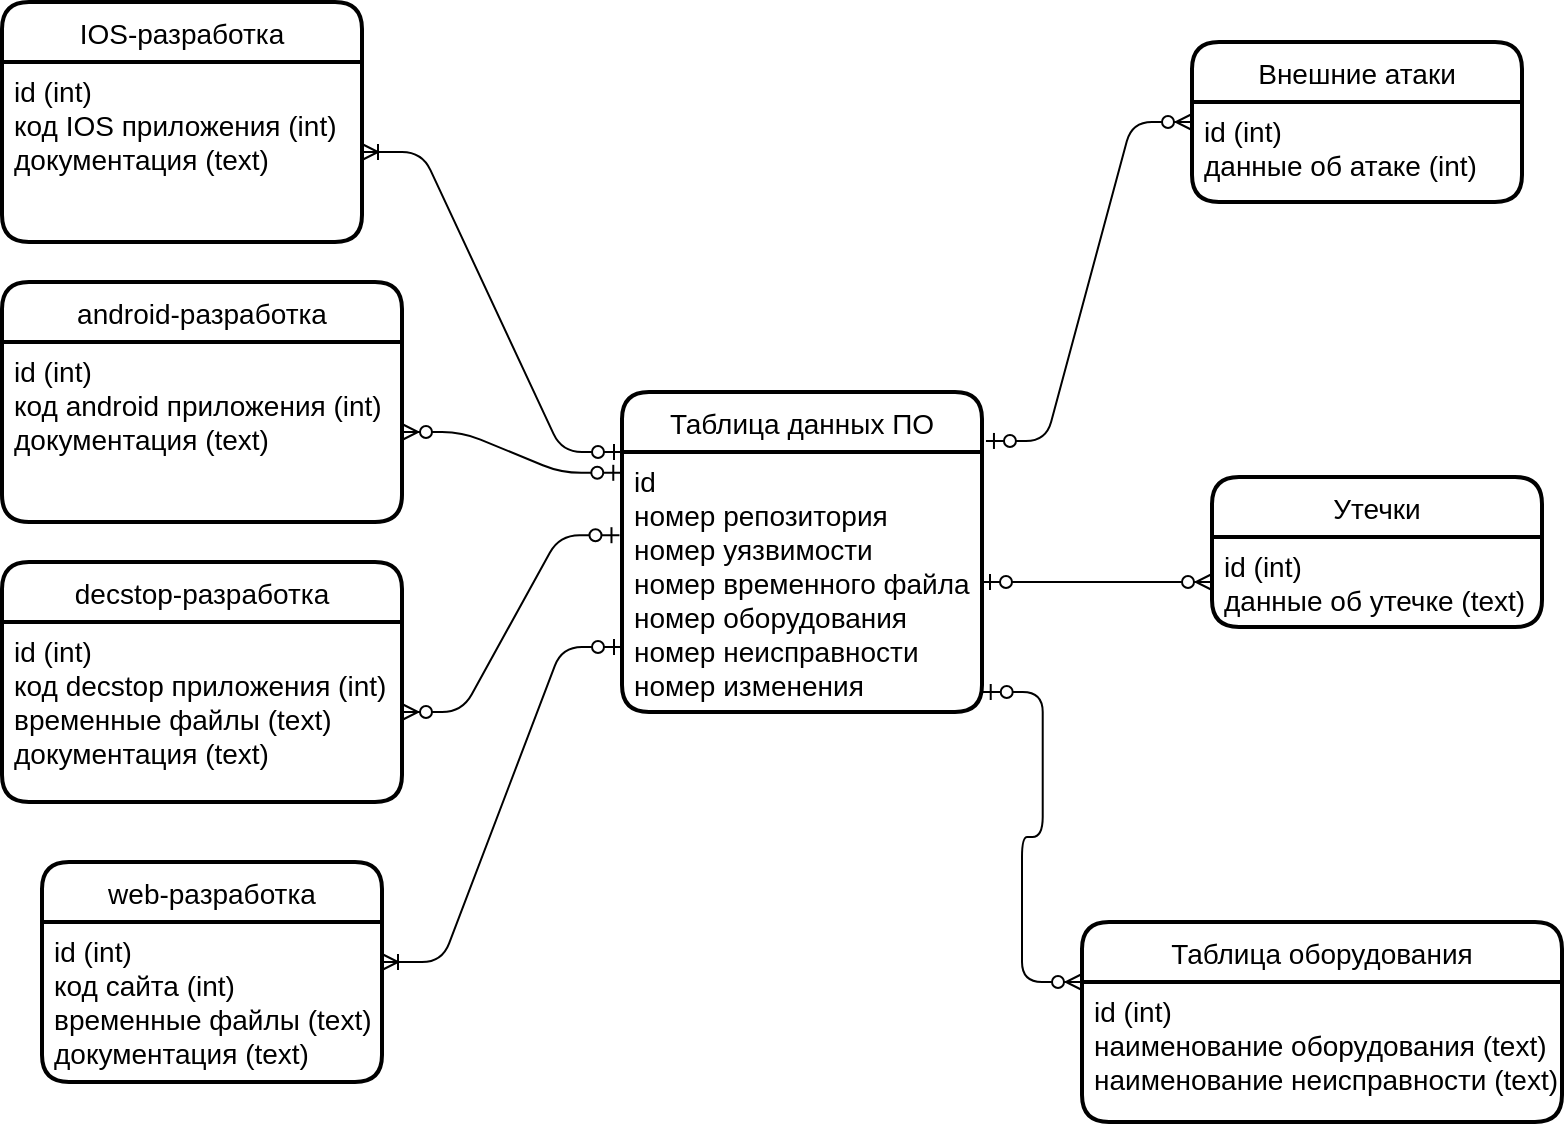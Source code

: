<mxfile version="14.7.2" type="github">
  <diagram id="C5RBs43oDa-KdzZeNtuy" name="Page-1">
    <mxGraphModel dx="898" dy="482" grid="1" gridSize="10" guides="1" tooltips="1" connect="1" arrows="1" fold="1" page="1" pageScale="1" pageWidth="827" pageHeight="1169" math="0" shadow="0">
      <root>
        <mxCell id="WIyWlLk6GJQsqaUBKTNV-0" />
        <mxCell id="WIyWlLk6GJQsqaUBKTNV-1" parent="WIyWlLk6GJQsqaUBKTNV-0" />
        <mxCell id="aeCKGbAHGKU6MJixBmlG-6" value="Таблица данных ПО" style="swimlane;childLayout=stackLayout;horizontal=1;startSize=30;horizontalStack=0;rounded=1;fontSize=14;fontStyle=0;strokeWidth=2;resizeParent=0;resizeLast=1;shadow=0;dashed=0;align=center;" parent="WIyWlLk6GJQsqaUBKTNV-1" vertex="1">
          <mxGeometry x="340" y="425" width="180" height="160" as="geometry" />
        </mxCell>
        <mxCell id="aeCKGbAHGKU6MJixBmlG-7" value="id&#xa;номер репозитория&#xa;номер уязвимости&#xa;номер временного файла&#xa;номер оборудования&#xa;номер неисправности&#xa;номер изменения" style="align=left;strokeColor=none;fillColor=none;spacingLeft=4;fontSize=14;verticalAlign=top;resizable=0;rotatable=0;part=1;" parent="aeCKGbAHGKU6MJixBmlG-6" vertex="1">
          <mxGeometry y="30" width="180" height="130" as="geometry" />
        </mxCell>
        <mxCell id="aeCKGbAHGKU6MJixBmlG-8" value="Внешние атаки" style="swimlane;childLayout=stackLayout;horizontal=1;startSize=30;horizontalStack=0;rounded=1;fontSize=14;fontStyle=0;strokeWidth=2;resizeParent=0;resizeLast=1;shadow=0;dashed=0;align=center;" parent="WIyWlLk6GJQsqaUBKTNV-1" vertex="1">
          <mxGeometry x="625" y="250" width="165" height="80" as="geometry" />
        </mxCell>
        <mxCell id="aeCKGbAHGKU6MJixBmlG-9" value="id (int)&#xa;данные об атаке (int)&#xa;" style="align=left;strokeColor=none;fillColor=none;spacingLeft=4;fontSize=14;verticalAlign=top;resizable=0;rotatable=0;part=1;" parent="aeCKGbAHGKU6MJixBmlG-8" vertex="1">
          <mxGeometry y="30" width="165" height="50" as="geometry" />
        </mxCell>
        <mxCell id="aeCKGbAHGKU6MJixBmlG-10" value="Утечки" style="swimlane;childLayout=stackLayout;horizontal=1;startSize=30;horizontalStack=0;rounded=1;fontSize=14;fontStyle=0;strokeWidth=2;resizeParent=0;resizeLast=1;shadow=0;dashed=0;align=center;" parent="WIyWlLk6GJQsqaUBKTNV-1" vertex="1">
          <mxGeometry x="635" y="467.5" width="165" height="75" as="geometry" />
        </mxCell>
        <mxCell id="aeCKGbAHGKU6MJixBmlG-11" value="id (int)&#xa;данные об утечке (text)" style="align=left;strokeColor=none;fillColor=none;spacingLeft=4;fontSize=14;verticalAlign=top;resizable=0;rotatable=0;part=1;" parent="aeCKGbAHGKU6MJixBmlG-10" vertex="1">
          <mxGeometry y="30" width="165" height="45" as="geometry" />
        </mxCell>
        <mxCell id="aeCKGbAHGKU6MJixBmlG-12" value="web-разработка" style="swimlane;childLayout=stackLayout;horizontal=1;startSize=30;horizontalStack=0;rounded=1;fontSize=14;fontStyle=0;strokeWidth=2;resizeParent=0;resizeLast=1;shadow=0;dashed=0;align=center;" parent="WIyWlLk6GJQsqaUBKTNV-1" vertex="1">
          <mxGeometry x="50" y="660" width="170" height="110" as="geometry" />
        </mxCell>
        <mxCell id="aeCKGbAHGKU6MJixBmlG-13" value="id (int)&#xa;код сайта (int)&#xa;временные файлы (text)&#xa;документация (text)" style="align=left;strokeColor=none;fillColor=none;spacingLeft=4;fontSize=14;verticalAlign=top;resizable=0;rotatable=0;part=1;fontStyle=0" parent="aeCKGbAHGKU6MJixBmlG-12" vertex="1">
          <mxGeometry y="30" width="170" height="80" as="geometry" />
        </mxCell>
        <mxCell id="aeCKGbAHGKU6MJixBmlG-14" value="Таблица оборудования" style="swimlane;childLayout=stackLayout;horizontal=1;startSize=30;horizontalStack=0;rounded=1;fontSize=14;fontStyle=0;strokeWidth=2;resizeParent=0;resizeLast=1;shadow=0;dashed=0;align=center;" parent="WIyWlLk6GJQsqaUBKTNV-1" vertex="1">
          <mxGeometry x="570" y="690" width="240" height="100" as="geometry" />
        </mxCell>
        <mxCell id="aeCKGbAHGKU6MJixBmlG-15" value="id (int)&#xa;наименование оборудования (text)&#xa;наименование неисправности (text)" style="align=left;strokeColor=none;fillColor=none;spacingLeft=4;fontSize=14;verticalAlign=top;resizable=0;rotatable=0;part=1;" parent="aeCKGbAHGKU6MJixBmlG-14" vertex="1">
          <mxGeometry y="30" width="240" height="70" as="geometry" />
        </mxCell>
        <mxCell id="aeCKGbAHGKU6MJixBmlG-21" value="" style="edgeStyle=entityRelationEdgeStyle;fontSize=12;html=1;endArrow=ERzeroToMany;startArrow=ERzeroToOne;exitX=1.002;exitY=0.923;exitDx=0;exitDy=0;exitPerimeter=0;entryX=0;entryY=0;entryDx=0;entryDy=0;" parent="WIyWlLk6GJQsqaUBKTNV-1" source="aeCKGbAHGKU6MJixBmlG-7" target="aeCKGbAHGKU6MJixBmlG-15" edge="1">
          <mxGeometry width="100" height="100" relative="1" as="geometry">
            <mxPoint x="400" y="770" as="sourcePoint" />
            <mxPoint x="500" y="670" as="targetPoint" />
          </mxGeometry>
        </mxCell>
        <mxCell id="aeCKGbAHGKU6MJixBmlG-22" value="" style="edgeStyle=entityRelationEdgeStyle;fontSize=12;html=1;endArrow=ERzeroToMany;startArrow=ERzeroToOne;exitX=1;exitY=0.5;exitDx=0;exitDy=0;entryX=0;entryY=0.5;entryDx=0;entryDy=0;" parent="WIyWlLk6GJQsqaUBKTNV-1" source="aeCKGbAHGKU6MJixBmlG-7" target="aeCKGbAHGKU6MJixBmlG-11" edge="1">
          <mxGeometry width="100" height="100" relative="1" as="geometry">
            <mxPoint x="410" y="740" as="sourcePoint" />
            <mxPoint x="510" y="640" as="targetPoint" />
          </mxGeometry>
        </mxCell>
        <mxCell id="aeCKGbAHGKU6MJixBmlG-23" value="" style="edgeStyle=entityRelationEdgeStyle;fontSize=12;html=1;endArrow=ERzeroToMany;startArrow=ERzeroToOne;entryX=0;entryY=0.5;entryDx=0;entryDy=0;exitX=1.011;exitY=0.153;exitDx=0;exitDy=0;exitPerimeter=0;" parent="WIyWlLk6GJQsqaUBKTNV-1" source="aeCKGbAHGKU6MJixBmlG-6" target="aeCKGbAHGKU6MJixBmlG-8" edge="1">
          <mxGeometry width="100" height="100" relative="1" as="geometry">
            <mxPoint x="430" y="400" as="sourcePoint" />
            <mxPoint x="530" y="300" as="targetPoint" />
          </mxGeometry>
        </mxCell>
        <mxCell id="aeCKGbAHGKU6MJixBmlG-25" value="decstop-разработка" style="swimlane;childLayout=stackLayout;horizontal=1;startSize=30;horizontalStack=0;rounded=1;fontSize=14;fontStyle=0;strokeWidth=2;resizeParent=0;resizeLast=1;shadow=0;dashed=0;align=center;" parent="WIyWlLk6GJQsqaUBKTNV-1" vertex="1">
          <mxGeometry x="30" y="510" width="200" height="120" as="geometry" />
        </mxCell>
        <mxCell id="aeCKGbAHGKU6MJixBmlG-26" value="id (int)&#xa;код decstop приложения (int)&#xa;временные файлы (text)&#xa;документация (text)" style="align=left;strokeColor=none;fillColor=none;spacingLeft=4;fontSize=14;verticalAlign=top;resizable=0;rotatable=0;part=1;fontStyle=0" parent="aeCKGbAHGKU6MJixBmlG-25" vertex="1">
          <mxGeometry y="30" width="200" height="90" as="geometry" />
        </mxCell>
        <mxCell id="aeCKGbAHGKU6MJixBmlG-29" value="" style="edgeStyle=entityRelationEdgeStyle;fontSize=12;html=1;endArrow=ERzeroToMany;startArrow=ERzeroToOne;exitX=-0.007;exitY=0.32;exitDx=0;exitDy=0;exitPerimeter=0;entryX=1;entryY=0.5;entryDx=0;entryDy=0;" parent="WIyWlLk6GJQsqaUBKTNV-1" source="aeCKGbAHGKU6MJixBmlG-7" target="aeCKGbAHGKU6MJixBmlG-26" edge="1">
          <mxGeometry width="100" height="100" relative="1" as="geometry">
            <mxPoint x="260" y="400" as="sourcePoint" />
            <mxPoint x="360" y="300" as="targetPoint" />
          </mxGeometry>
        </mxCell>
        <mxCell id="aeCKGbAHGKU6MJixBmlG-30" value="android-разработка" style="swimlane;childLayout=stackLayout;horizontal=1;startSize=30;horizontalStack=0;rounded=1;fontSize=14;fontStyle=0;strokeWidth=2;resizeParent=0;resizeLast=1;shadow=0;dashed=0;align=center;arcSize=15;" parent="WIyWlLk6GJQsqaUBKTNV-1" vertex="1">
          <mxGeometry x="30" y="370" width="200" height="120" as="geometry" />
        </mxCell>
        <mxCell id="aeCKGbAHGKU6MJixBmlG-31" value="id (int)&#xa;код android приложения (int)&#xa;документация (text)" style="align=left;strokeColor=none;fillColor=none;spacingLeft=4;fontSize=14;verticalAlign=top;resizable=0;rotatable=0;part=1;fontStyle=0" parent="aeCKGbAHGKU6MJixBmlG-30" vertex="1">
          <mxGeometry y="30" width="200" height="90" as="geometry" />
        </mxCell>
        <mxCell id="aeCKGbAHGKU6MJixBmlG-32" value="IOS-разработка" style="swimlane;childLayout=stackLayout;horizontal=1;startSize=30;horizontalStack=0;rounded=1;fontSize=14;fontStyle=0;strokeWidth=2;resizeParent=0;resizeLast=1;shadow=0;dashed=0;align=center;arcSize=15;" parent="WIyWlLk6GJQsqaUBKTNV-1" vertex="1">
          <mxGeometry x="30" y="230" width="180" height="120" as="geometry" />
        </mxCell>
        <mxCell id="aeCKGbAHGKU6MJixBmlG-33" value="id (int)&#xa;код IOS приложения (int)&#xa;документация (text)" style="align=left;strokeColor=none;fillColor=none;spacingLeft=4;fontSize=14;verticalAlign=top;resizable=0;rotatable=0;part=1;fontStyle=0" parent="aeCKGbAHGKU6MJixBmlG-32" vertex="1">
          <mxGeometry y="30" width="180" height="90" as="geometry" />
        </mxCell>
        <mxCell id="aeCKGbAHGKU6MJixBmlG-35" value="" style="edgeStyle=entityRelationEdgeStyle;fontSize=12;html=1;endArrow=ERzeroToMany;startArrow=ERzeroToOne;exitX=-0.002;exitY=0.08;exitDx=0;exitDy=0;exitPerimeter=0;entryX=1;entryY=0.5;entryDx=0;entryDy=0;" parent="WIyWlLk6GJQsqaUBKTNV-1" source="aeCKGbAHGKU6MJixBmlG-7" target="aeCKGbAHGKU6MJixBmlG-31" edge="1">
          <mxGeometry width="100" height="100" relative="1" as="geometry">
            <mxPoint x="290" y="390" as="sourcePoint" />
            <mxPoint x="390" y="290" as="targetPoint" />
          </mxGeometry>
        </mxCell>
        <mxCell id="aeCKGbAHGKU6MJixBmlG-36" value="" style="edgeStyle=entityRelationEdgeStyle;fontSize=12;html=1;endArrow=ERoneToMany;startArrow=ERzeroToOne;exitX=0;exitY=0;exitDx=0;exitDy=0;entryX=1;entryY=0.5;entryDx=0;entryDy=0;" parent="WIyWlLk6GJQsqaUBKTNV-1" source="aeCKGbAHGKU6MJixBmlG-7" target="aeCKGbAHGKU6MJixBmlG-33" edge="1">
          <mxGeometry width="100" height="100" relative="1" as="geometry">
            <mxPoint x="314" y="410" as="sourcePoint" />
            <mxPoint x="414" y="310" as="targetPoint" />
          </mxGeometry>
        </mxCell>
        <mxCell id="aeCKGbAHGKU6MJixBmlG-37" value="" style="edgeStyle=entityRelationEdgeStyle;fontSize=12;html=1;endArrow=ERoneToMany;startArrow=ERzeroToOne;exitX=0;exitY=0.75;exitDx=0;exitDy=0;entryX=1;entryY=0.25;entryDx=0;entryDy=0;" parent="WIyWlLk6GJQsqaUBKTNV-1" source="aeCKGbAHGKU6MJixBmlG-7" target="aeCKGbAHGKU6MJixBmlG-13" edge="1">
          <mxGeometry width="100" height="100" relative="1" as="geometry">
            <mxPoint x="300" y="765" as="sourcePoint" />
            <mxPoint x="400" y="665" as="targetPoint" />
          </mxGeometry>
        </mxCell>
      </root>
    </mxGraphModel>
  </diagram>
</mxfile>
